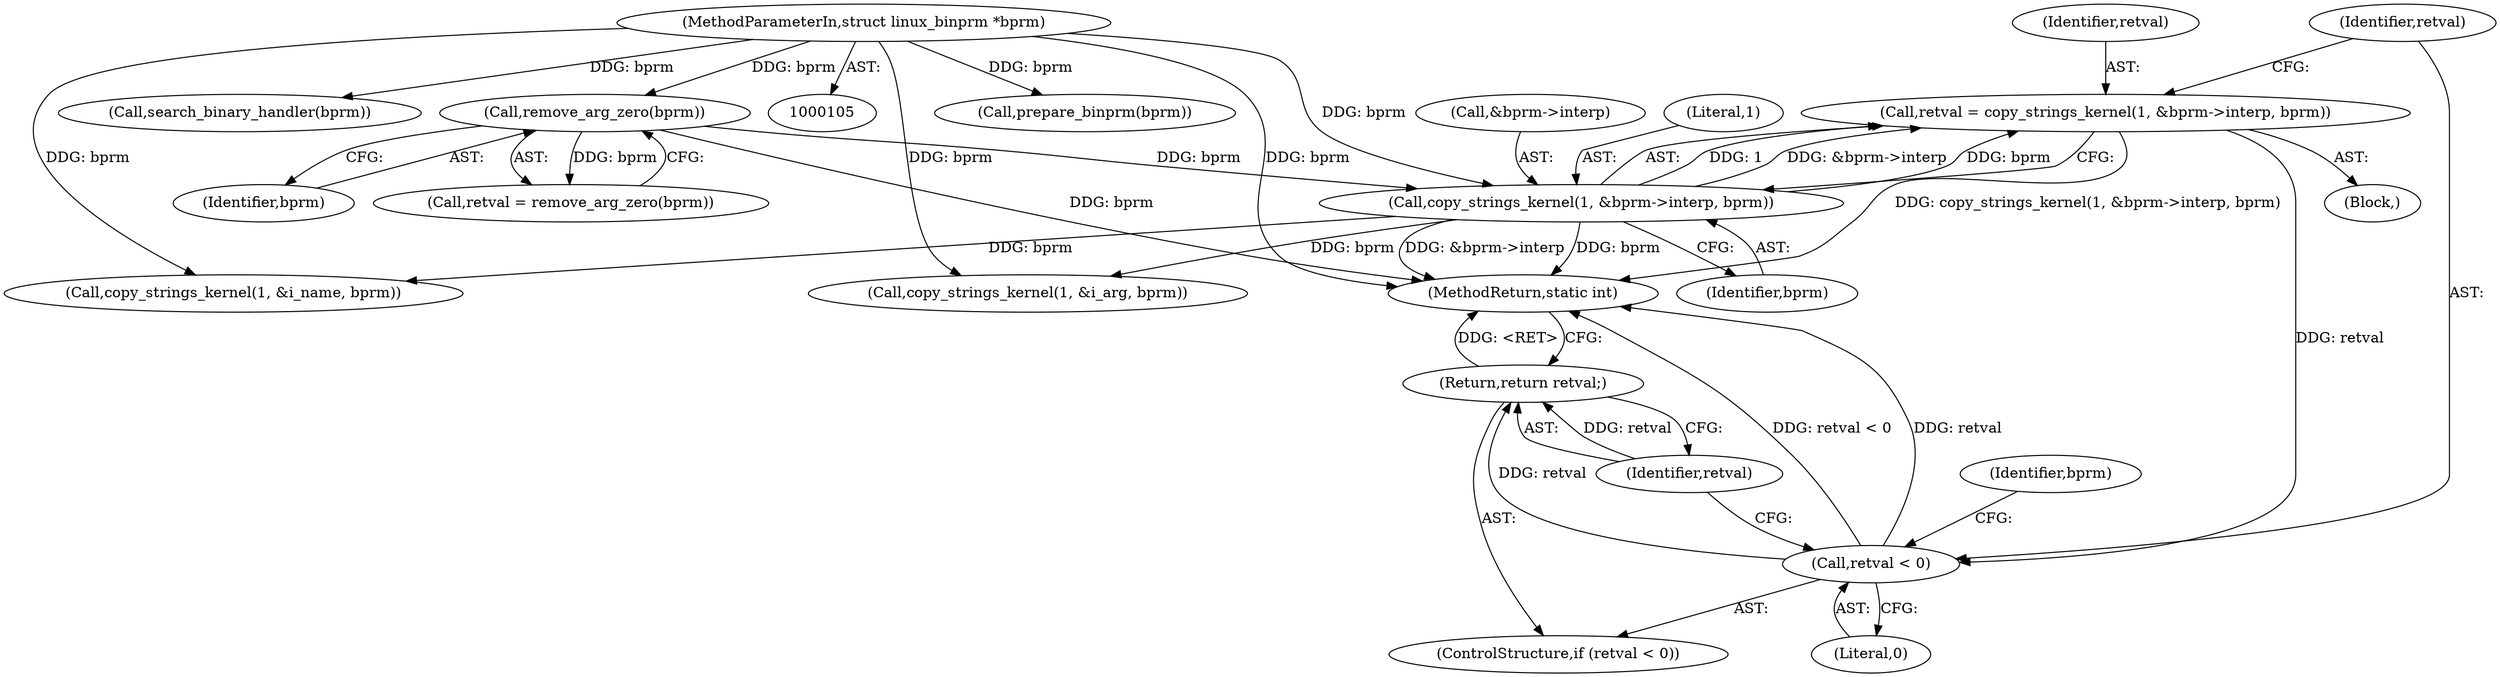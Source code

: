 digraph "0_linux_b66c5984017533316fd1951770302649baf1aa33_0@API" {
"1000283" [label="(Call,retval = copy_strings_kernel(1, &bprm->interp, bprm))"];
"1000285" [label="(Call,copy_strings_kernel(1, &bprm->interp, bprm))"];
"1000277" [label="(Call,remove_arg_zero(bprm))"];
"1000106" [label="(MethodParameterIn,struct linux_binprm *bprm)"];
"1000293" [label="(Call,retval < 0)"];
"1000296" [label="(Return,return retval;)"];
"1000297" [label="(Identifier,retval)"];
"1000287" [label="(Call,&bprm->interp)"];
"1000285" [label="(Call,copy_strings_kernel(1, &bprm->interp, bprm))"];
"1000286" [label="(Literal,1)"];
"1000296" [label="(Return,return retval;)"];
"1000370" [label="(MethodReturn,static int)"];
"1000284" [label="(Identifier,retval)"];
"1000293" [label="(Call,retval < 0)"];
"1000278" [label="(Identifier,bprm)"];
"1000291" [label="(Identifier,bprm)"];
"1000294" [label="(Identifier,retval)"];
"1000283" [label="(Call,retval = copy_strings_kernel(1, &bprm->interp, bprm))"];
"1000106" [label="(MethodParameterIn,struct linux_binprm *bprm)"];
"1000295" [label="(Literal,0)"];
"1000277" [label="(Call,remove_arg_zero(bprm))"];
"1000359" [label="(Call,prepare_binprm(bprm))"];
"1000300" [label="(Identifier,bprm)"];
"1000292" [label="(ControlStructure,if (retval < 0))"];
"1000324" [label="(Call,copy_strings_kernel(1, &i_name, bprm))"];
"1000107" [label="(Block,)"];
"1000307" [label="(Call,copy_strings_kernel(1, &i_arg, bprm))"];
"1000275" [label="(Call,retval = remove_arg_zero(bprm))"];
"1000368" [label="(Call,search_binary_handler(bprm))"];
"1000283" -> "1000107"  [label="AST: "];
"1000283" -> "1000285"  [label="CFG: "];
"1000284" -> "1000283"  [label="AST: "];
"1000285" -> "1000283"  [label="AST: "];
"1000294" -> "1000283"  [label="CFG: "];
"1000283" -> "1000370"  [label="DDG: copy_strings_kernel(1, &bprm->interp, bprm)"];
"1000285" -> "1000283"  [label="DDG: 1"];
"1000285" -> "1000283"  [label="DDG: &bprm->interp"];
"1000285" -> "1000283"  [label="DDG: bprm"];
"1000283" -> "1000293"  [label="DDG: retval"];
"1000285" -> "1000291"  [label="CFG: "];
"1000286" -> "1000285"  [label="AST: "];
"1000287" -> "1000285"  [label="AST: "];
"1000291" -> "1000285"  [label="AST: "];
"1000285" -> "1000370"  [label="DDG: bprm"];
"1000285" -> "1000370"  [label="DDG: &bprm->interp"];
"1000277" -> "1000285"  [label="DDG: bprm"];
"1000106" -> "1000285"  [label="DDG: bprm"];
"1000285" -> "1000307"  [label="DDG: bprm"];
"1000285" -> "1000324"  [label="DDG: bprm"];
"1000277" -> "1000275"  [label="AST: "];
"1000277" -> "1000278"  [label="CFG: "];
"1000278" -> "1000277"  [label="AST: "];
"1000275" -> "1000277"  [label="CFG: "];
"1000277" -> "1000370"  [label="DDG: bprm"];
"1000277" -> "1000275"  [label="DDG: bprm"];
"1000106" -> "1000277"  [label="DDG: bprm"];
"1000106" -> "1000105"  [label="AST: "];
"1000106" -> "1000370"  [label="DDG: bprm"];
"1000106" -> "1000307"  [label="DDG: bprm"];
"1000106" -> "1000324"  [label="DDG: bprm"];
"1000106" -> "1000359"  [label="DDG: bprm"];
"1000106" -> "1000368"  [label="DDG: bprm"];
"1000293" -> "1000292"  [label="AST: "];
"1000293" -> "1000295"  [label="CFG: "];
"1000294" -> "1000293"  [label="AST: "];
"1000295" -> "1000293"  [label="AST: "];
"1000297" -> "1000293"  [label="CFG: "];
"1000300" -> "1000293"  [label="CFG: "];
"1000293" -> "1000370"  [label="DDG: retval"];
"1000293" -> "1000370"  [label="DDG: retval < 0"];
"1000293" -> "1000296"  [label="DDG: retval"];
"1000296" -> "1000292"  [label="AST: "];
"1000296" -> "1000297"  [label="CFG: "];
"1000297" -> "1000296"  [label="AST: "];
"1000370" -> "1000296"  [label="CFG: "];
"1000296" -> "1000370"  [label="DDG: <RET>"];
"1000297" -> "1000296"  [label="DDG: retval"];
}
